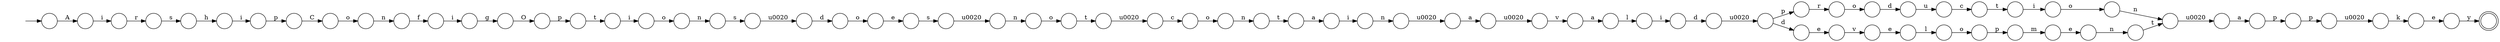 digraph Automaton {
  rankdir = LR;
  0 [shape=circle,label=""];
  0 -> 22 [label="o"]
  1 [shape=circle,label=""];
  1 -> 38 [label="t"]
  2 [shape=circle,label=""];
  2 -> 58 [label="O"]
  3 [shape=circle,label=""];
  3 -> 26 [label="i"]
  4 [shape=circle,label=""];
  4 -> 74 [label="s"]
  5 [shape=circle,label=""];
  5 -> 49 [label="o"]
  6 [shape=circle,label=""];
  6 -> 21 [label="k"]
  7 [shape=circle,label=""];
  7 -> 39 [label="p"]
  8 [shape=circle,label=""];
  8 -> 63 [label="l"]
  9 [shape=circle,label=""];
  9 -> 19 [label="\u0020"]
  10 [shape=circle,label=""];
  10 -> 53 [label="n"]
  11 [shape=circle,label=""];
  11 -> 34 [label="\u0020"]
  12 [shape=circle,label=""];
  12 -> 51 [label="o"]
  13 [shape=circle,label=""];
  13 -> 9 [label="s"]
  14 [shape=circle,label=""];
  14 -> 45 [label="i"]
  15 [shape=circle,label=""];
  15 -> 4 [label="r"]
  16 [shape=circle,label=""];
  16 -> 30 [label="\u0020"]
  17 [shape=circle,label=""];
  17 -> 48 [label="v"]
  18 [shape=circle,label=""];
  18 -> 35 [label="\u0020"]
  19 [shape=circle,label=""];
  19 -> 5 [label="d"]
  20 [shape=circle,label=""];
  20 -> 18 [label="n"]
  21 [shape=circle,label=""];
  21 -> 46 [label="e"]
  22 [shape=circle,label=""];
  22 -> 25 [label="t"]
  23 [shape=circle,label=""];
  23 -> 18 [label="t"]
  24 [shape=circle,label=""];
  24 -> 28 [label="i"]
  25 [shape=circle,label=""];
  25 -> 41 [label="\u0020"]
  26 [shape=circle,label=""];
  26 -> 27 [label="d"]
  27 [shape=circle,label=""];
  27 -> 42 [label="\u0020"]
  28 [shape=circle,label=""];
  28 -> 20 [label="o"]
  29 [shape=circle,label=""];
  29 -> 6 [label="\u0020"]
  30 [shape=circle,label=""];
  30 -> 0 [label="n"]
  31 [shape=circle,label=""];
  31 -> 47 [label="c"]
  32 [shape=circle,label=""];
  initial [shape=plaintext,label=""];
  initial -> 32
  32 -> 52 [label="A"]
  33 [shape=circle,label=""];
  33 -> 11 [label="a"]
  34 [shape=circle,label=""];
  34 -> 70 [label="v"]
  35 [shape=circle,label=""];
  35 -> 56 [label="a"]
  36 [shape=circle,label=""];
  36 -> 12 [label="C"]
  37 [shape=circle,label=""];
  37 -> 50 [label="i"]
  38 [shape=circle,label=""];
  38 -> 59 [label="i"]
  39 [shape=circle,label=""];
  39 -> 55 [label="m"]
  40 [shape=circle,label=""];
  40 -> 31 [label="u"]
  41 [shape=circle,label=""];
  41 -> 73 [label="c"]
  42 [shape=circle,label=""];
  42 -> 72 [label="p"]
  42 -> 62 [label="d"]
  43 [shape=circle,label=""];
  43 -> 40 [label="d"]
  44 [shape=circle,label=""];
  44 -> 43 [label="o"]
  45 [shape=circle,label=""];
  45 -> 54 [label="n"]
  46 [shape=circle,label=""];
  46 -> 61 [label="y"]
  47 [shape=circle,label=""];
  47 -> 24 [label="t"]
  48 [shape=circle,label=""];
  48 -> 8 [label="e"]
  49 [shape=circle,label=""];
  49 -> 65 [label="e"]
  50 [shape=circle,label=""];
  50 -> 36 [label="p"]
  51 [shape=circle,label=""];
  51 -> 57 [label="n"]
  52 [shape=circle,label=""];
  52 -> 15 [label="i"]
  53 [shape=circle,label=""];
  53 -> 71 [label="t"]
  54 [shape=circle,label=""];
  54 -> 33 [label="\u0020"]
  55 [shape=circle,label=""];
  55 -> 69 [label="e"]
  56 [shape=circle,label=""];
  56 -> 68 [label="p"]
  57 [shape=circle,label=""];
  57 -> 64 [label="f"]
  58 [shape=circle,label=""];
  58 -> 1 [label="p"]
  59 [shape=circle,label=""];
  59 -> 66 [label="o"]
  60 [shape=circle,label=""];
  60 -> 2 [label="g"]
  61 [shape=doublecircle,label=""];
  62 [shape=circle,label=""];
  62 -> 17 [label="e"]
  63 [shape=circle,label=""];
  63 -> 7 [label="o"]
  64 [shape=circle,label=""];
  64 -> 60 [label="i"]
  65 [shape=circle,label=""];
  65 -> 16 [label="s"]
  66 [shape=circle,label=""];
  66 -> 13 [label="n"]
  67 [shape=circle,label=""];
  67 -> 3 [label="l"]
  68 [shape=circle,label=""];
  68 -> 29 [label="p"]
  69 [shape=circle,label=""];
  69 -> 23 [label="n"]
  70 [shape=circle,label=""];
  70 -> 67 [label="a"]
  71 [shape=circle,label=""];
  71 -> 14 [label="a"]
  72 [shape=circle,label=""];
  72 -> 44 [label="r"]
  73 [shape=circle,label=""];
  73 -> 10 [label="o"]
  74 [shape=circle,label=""];
  74 -> 37 [label="h"]
}

